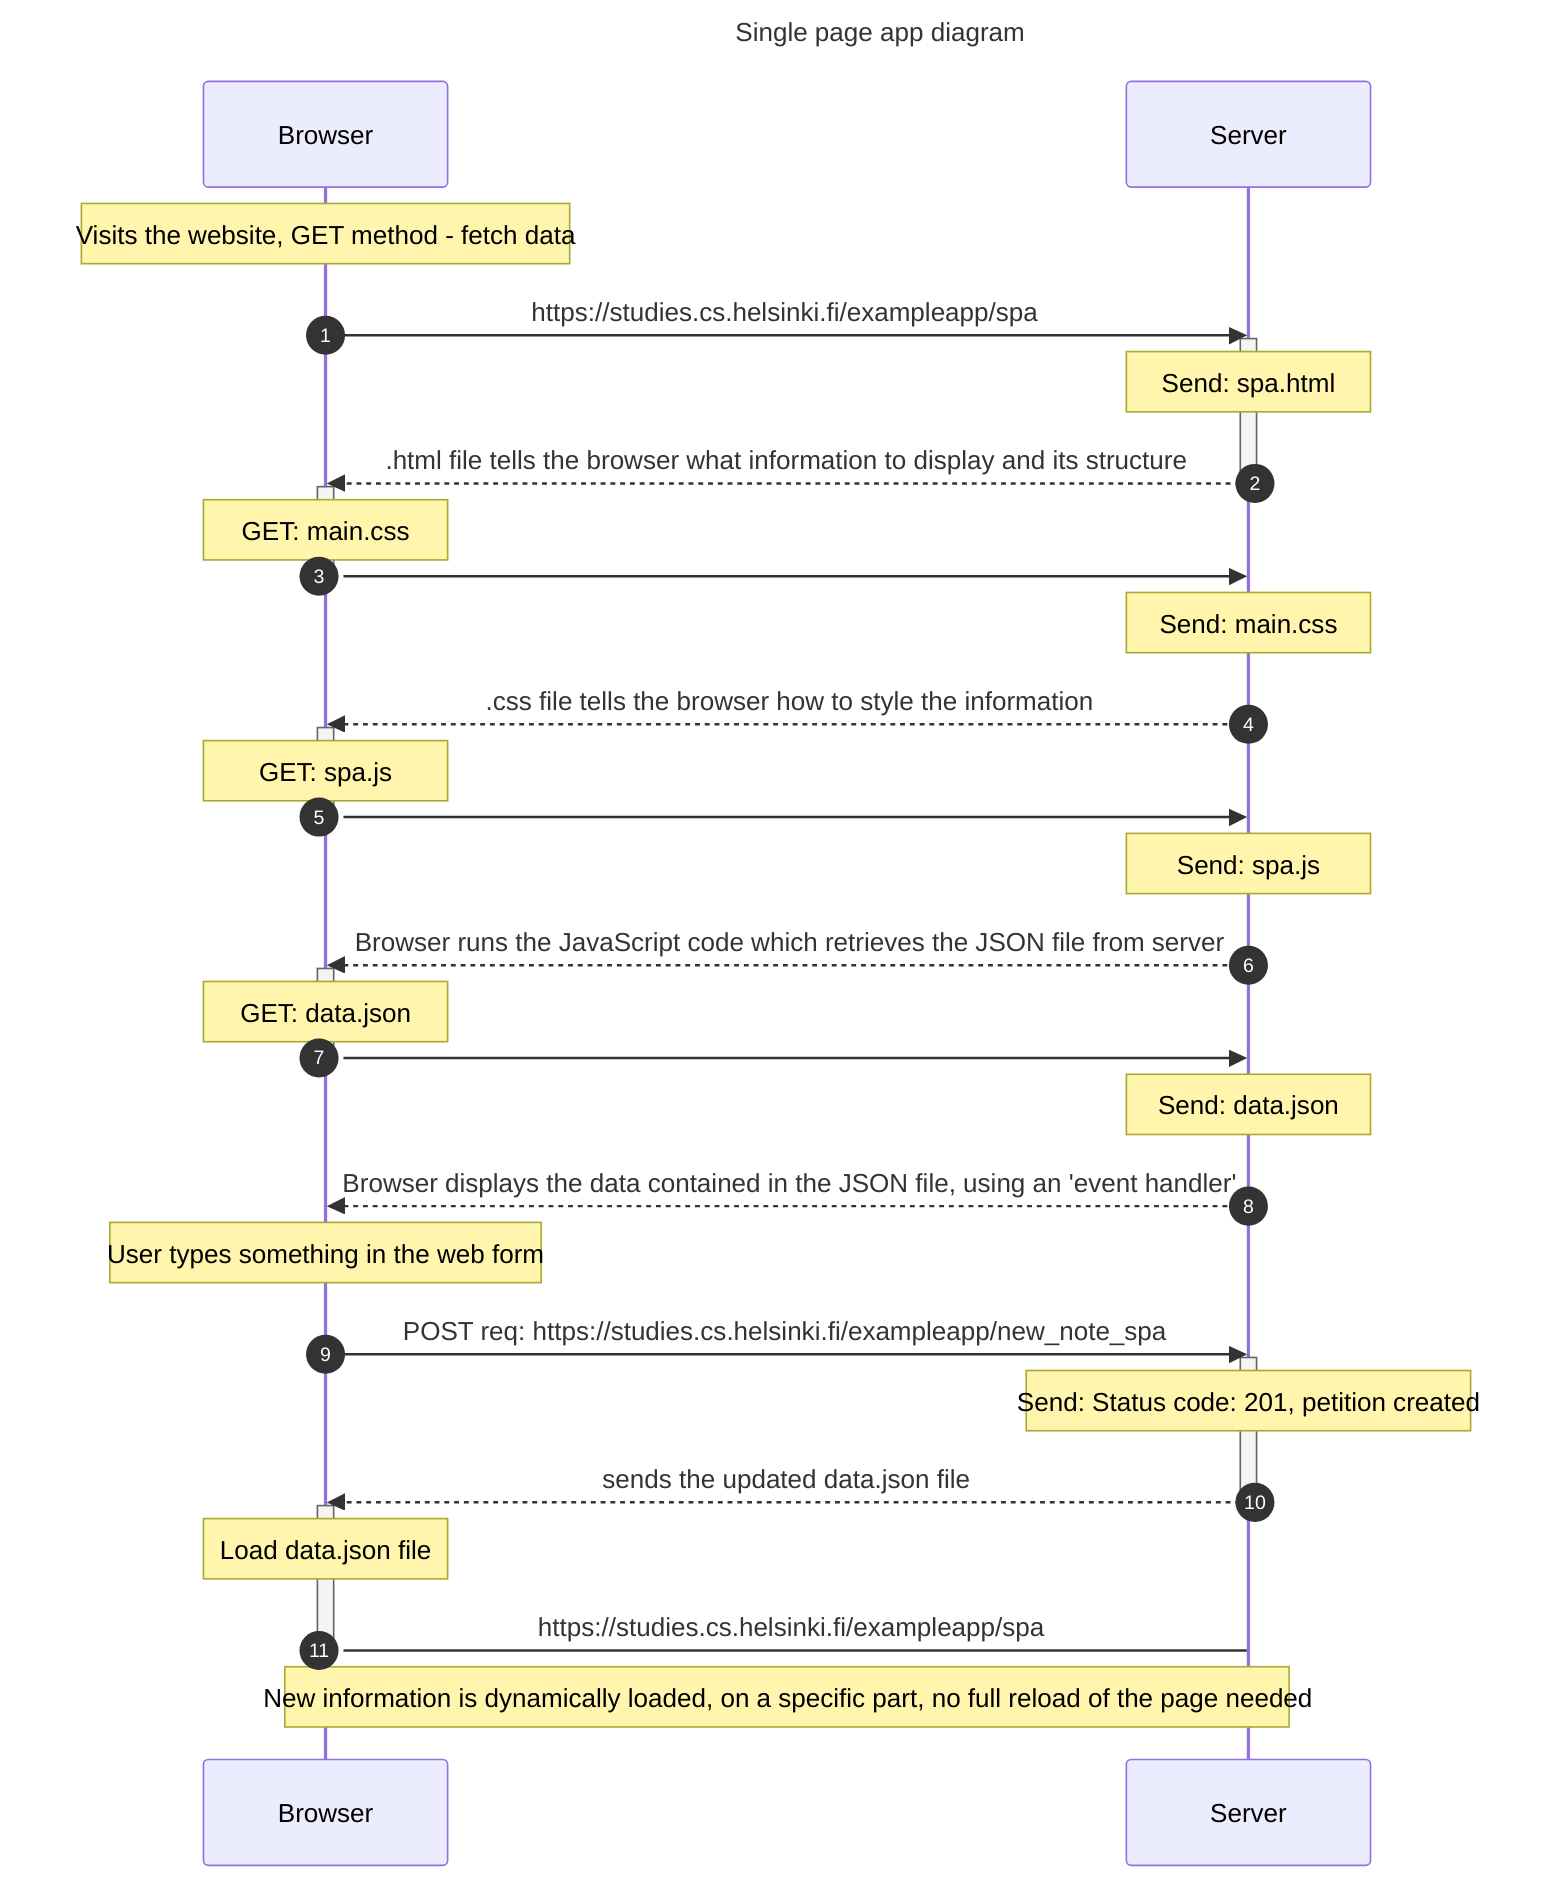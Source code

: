 ---
title: Single page app diagram 
---


sequenceDiagram

    autonumber

    Note over Browser:  Visits the website, GET method - fetch data
    Browser->>Server: https://studies.cs.helsinki.fi/exampleapp/spa

    activate Server
    Note over Server: Send: spa.html
    Server-->>Browser: .html file tells the browser what information to display and its structure
    deactivate Server

    activate Browser 
    Note over Browser: GET: main.css 
    Browser->>Server: 
    deactivate Browser 
    Note over Server: Send: main.css 
    Server-->>Browser: .css file tells the browser how to style the information

    activate Browser 
    Note over Browser: GET: spa.js 
    Browser->>Server: 
    deactivate Browser 
    Note over Server: Send: spa.js 
    Server-->>Browser: Browser runs the JavaScript code which retrieves the JSON file from server

    activate Browser 
    Note over Browser: GET: data.json 
    Browser->>Server: 
    deactivate Browser 
    Note over Server: Send: data.json
    Server-->>Browser: Browser displays the data contained in the JSON file, using an 'event handler'

Note over Browser: User types something in the web form 
    Browser->>Server: POST req: https://studies.cs.helsinki.fi/exampleapp/new_note_spa

    activate Server
    Note over Server: Send: Status code: 201, petition created
    Server-->>Browser: sends the updated data.json  file
    deactivate Server

    activate Browser 
    Note over Browser: Load data.json file 
    Browser->Server: https://studies.cs.helsinki.fi/exampleapp/spa
    deactivate Browser 
 
 Note over Browser, Server: New information is dynamically loaded, on a specific part, no full reload of the page needed